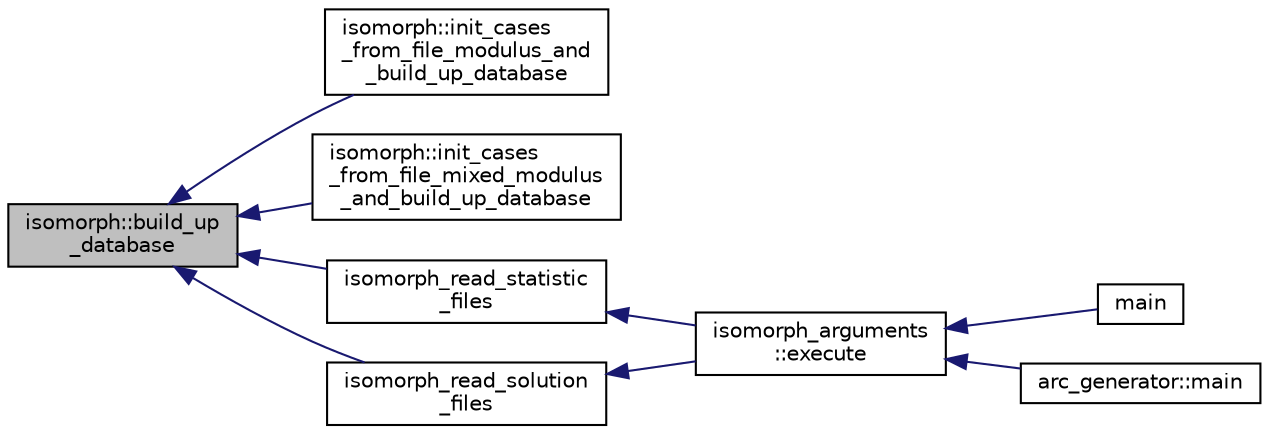 digraph "isomorph::build_up_database"
{
  edge [fontname="Helvetica",fontsize="10",labelfontname="Helvetica",labelfontsize="10"];
  node [fontname="Helvetica",fontsize="10",shape=record];
  rankdir="LR";
  Node622 [label="isomorph::build_up\l_database",height=0.2,width=0.4,color="black", fillcolor="grey75", style="filled", fontcolor="black"];
  Node622 -> Node623 [dir="back",color="midnightblue",fontsize="10",style="solid",fontname="Helvetica"];
  Node623 [label="isomorph::init_cases\l_from_file_modulus_and\l_build_up_database",height=0.2,width=0.4,color="black", fillcolor="white", style="filled",URL="$d3/d5f/classisomorph.html#a42c6ebeadb51263d8ae8c1bdaae3ebbd"];
  Node622 -> Node624 [dir="back",color="midnightblue",fontsize="10",style="solid",fontname="Helvetica"];
  Node624 [label="isomorph::init_cases\l_from_file_mixed_modulus\l_and_build_up_database",height=0.2,width=0.4,color="black", fillcolor="white", style="filled",URL="$d3/d5f/classisomorph.html#acae208131143734575c088b5f50123f6"];
  Node622 -> Node625 [dir="back",color="midnightblue",fontsize="10",style="solid",fontname="Helvetica"];
  Node625 [label="isomorph_read_statistic\l_files",height=0.2,width=0.4,color="black", fillcolor="white", style="filled",URL="$d4/d7e/isomorph__global_8_c.html#a78a6ee9d7dee4708fc721374bdebfa83"];
  Node625 -> Node626 [dir="back",color="midnightblue",fontsize="10",style="solid",fontname="Helvetica"];
  Node626 [label="isomorph_arguments\l::execute",height=0.2,width=0.4,color="black", fillcolor="white", style="filled",URL="$d5/de4/classisomorph__arguments.html#aa85e472d14906abdd5672dc66027583e"];
  Node626 -> Node627 [dir="back",color="midnightblue",fontsize="10",style="solid",fontname="Helvetica"];
  Node627 [label="main",height=0.2,width=0.4,color="black", fillcolor="white", style="filled",URL="$d1/d5e/blt__main_8_c.html#a217dbf8b442f20279ea00b898af96f52"];
  Node626 -> Node628 [dir="back",color="midnightblue",fontsize="10",style="solid",fontname="Helvetica"];
  Node628 [label="arc_generator::main",height=0.2,width=0.4,color="black", fillcolor="white", style="filled",URL="$d4/d21/classarc__generator.html#ad80140b51b165dad1fe6ab232be7829a"];
  Node622 -> Node629 [dir="back",color="midnightblue",fontsize="10",style="solid",fontname="Helvetica"];
  Node629 [label="isomorph_read_solution\l_files",height=0.2,width=0.4,color="black", fillcolor="white", style="filled",URL="$d4/d7e/isomorph__global_8_c.html#a697da824ab34db5c830530fb3c97df24"];
  Node629 -> Node626 [dir="back",color="midnightblue",fontsize="10",style="solid",fontname="Helvetica"];
}
